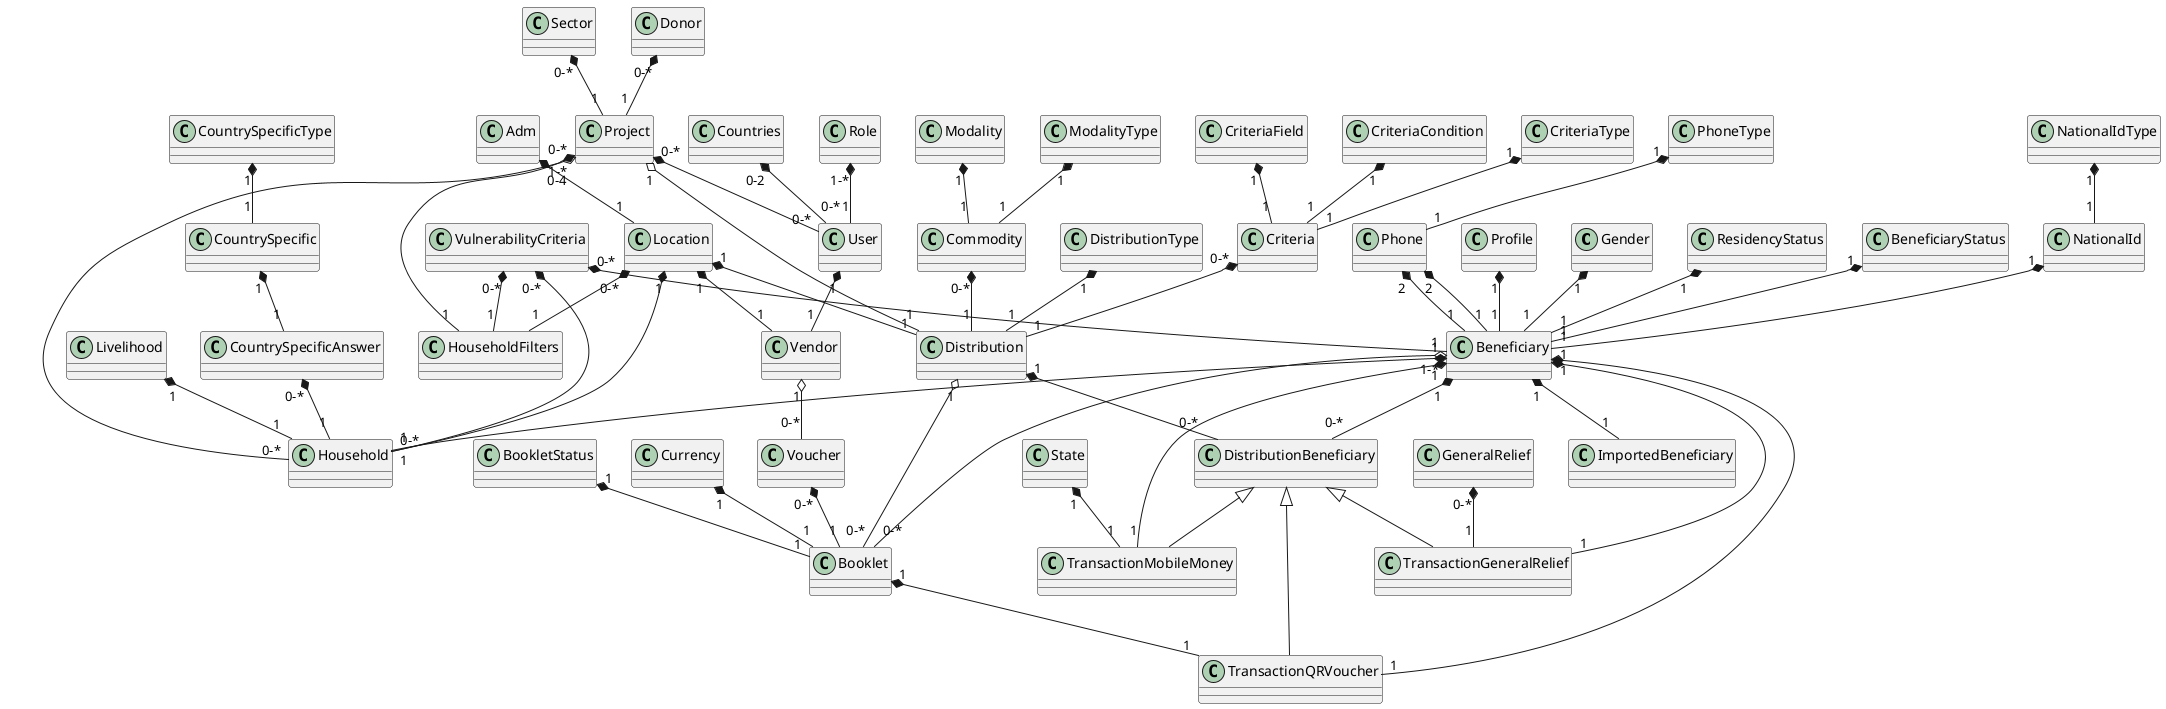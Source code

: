 @startuml classes
 Gender "1" *-- "1" Beneficiary
 ResidencyStatus "1" *-- "1" Beneficiary
 BeneficiaryStatus "1" *-- "1" Beneficiary
 NationalId "1" *-- "1" Beneficiary
 Phone "2" *-- "1" Beneficiary
 VulnerabilityCriteria "0-*" *-- "1" Beneficiary
 Profile "1" *-- "1" Beneficiary
 Phone "2" *-- "1" Beneficiary


 BookletStatus "1" *-- "1" Booklet
 Currency "1" *-- "1" Booklet
 Beneficiary "1" o-- "0-*" Booklet
 Distribution "1" o-- "0-*" Booklet
 Voucher "0-*" *-- "1" Booklet
 
 Modality "1" *-- "1" Commodity
 ModalityType "1" *-- "1" Commodity
 
 CountrySpecificType "1" *-- "1" CountrySpecific
 CountrySpecific "1" *-- "1" CountrySpecificAnswer
 
 CriteriaField "1" *-- "1" Criteria
 CriteriaCondition "1" *-- "1" Criteria
 CriteriaType "1" *-- "1" Criteria

 Beneficiary "1" *-- "0-*" DistributionBeneficiary
 Distribution "1" *-- "0-*" DistributionBeneficiary
 
 DistributionType "1" *-- "1" Distribution
 Location "1" *-- "1" Distribution
 Project "1" o-- "1" Distribution
 Criteria "0-*" *-- "1" Distribution
 Commodity "0-*" *-- "1" Distribution
 
 
 Livelihood "1" *-- "1" Household
 Location "1" *-- "1" Household
 VulnerabilityCriteria "0-*" *-- "1" Household
 Project "1-*" o-- "0-*" Household
 Beneficiary "1-*" *-- "0-*" Household
 CountrySpecificAnswer "0-*" *-- "1" Household
 
 Project "0-*" *-- "1" HouseholdFilters
 VulnerabilityCriteria "0-*" *-- "1" HouseholdFilters
 Location "0-*" *-- "1" HouseholdFilters
 
 Beneficiary "1" *-- "1" ImportedBeneficiary
 
 Adm "0-4" *-- "1" Location
 
 NationalIdType "1" *-- "1" NationalId
 
 PhoneType "1" *-- "1" Phone
 
 Sector "0-*" *-- "1" Project
 Donor "0-*" *-- "1" Project
 
 Beneficiary "1" *-- "1" TransactionGeneralRelief
 GeneralRelief "0-*" *-- "1" TransactionGeneralRelief
 
 Beneficiary "1" *-- "1" TransactionMobileMoney
 State "1" *-- "1" TransactionMobileMoney
 
 Beneficiary "1" *-- "1" TransactionQRVoucher
 Booklet "1" *-- "1" TransactionQRVoucher
 
 Role "1-*" *-- "1" User
 Project "0-*" *-- "0-*" User
 Countries "0-2" *-- "0-*" User
 
 User "1" *-- "1" Vendor
 Location "1" *-- "1" Vendor
 
 Vendor "1" o-- "0-*" Voucher
 

 DistributionBeneficiary <|-- TransactionGeneralRelief
 DistributionBeneficiary <|-- TransactionMobileMoney
 DistributionBeneficiary <|-- TransactionQRVoucher

@enduml